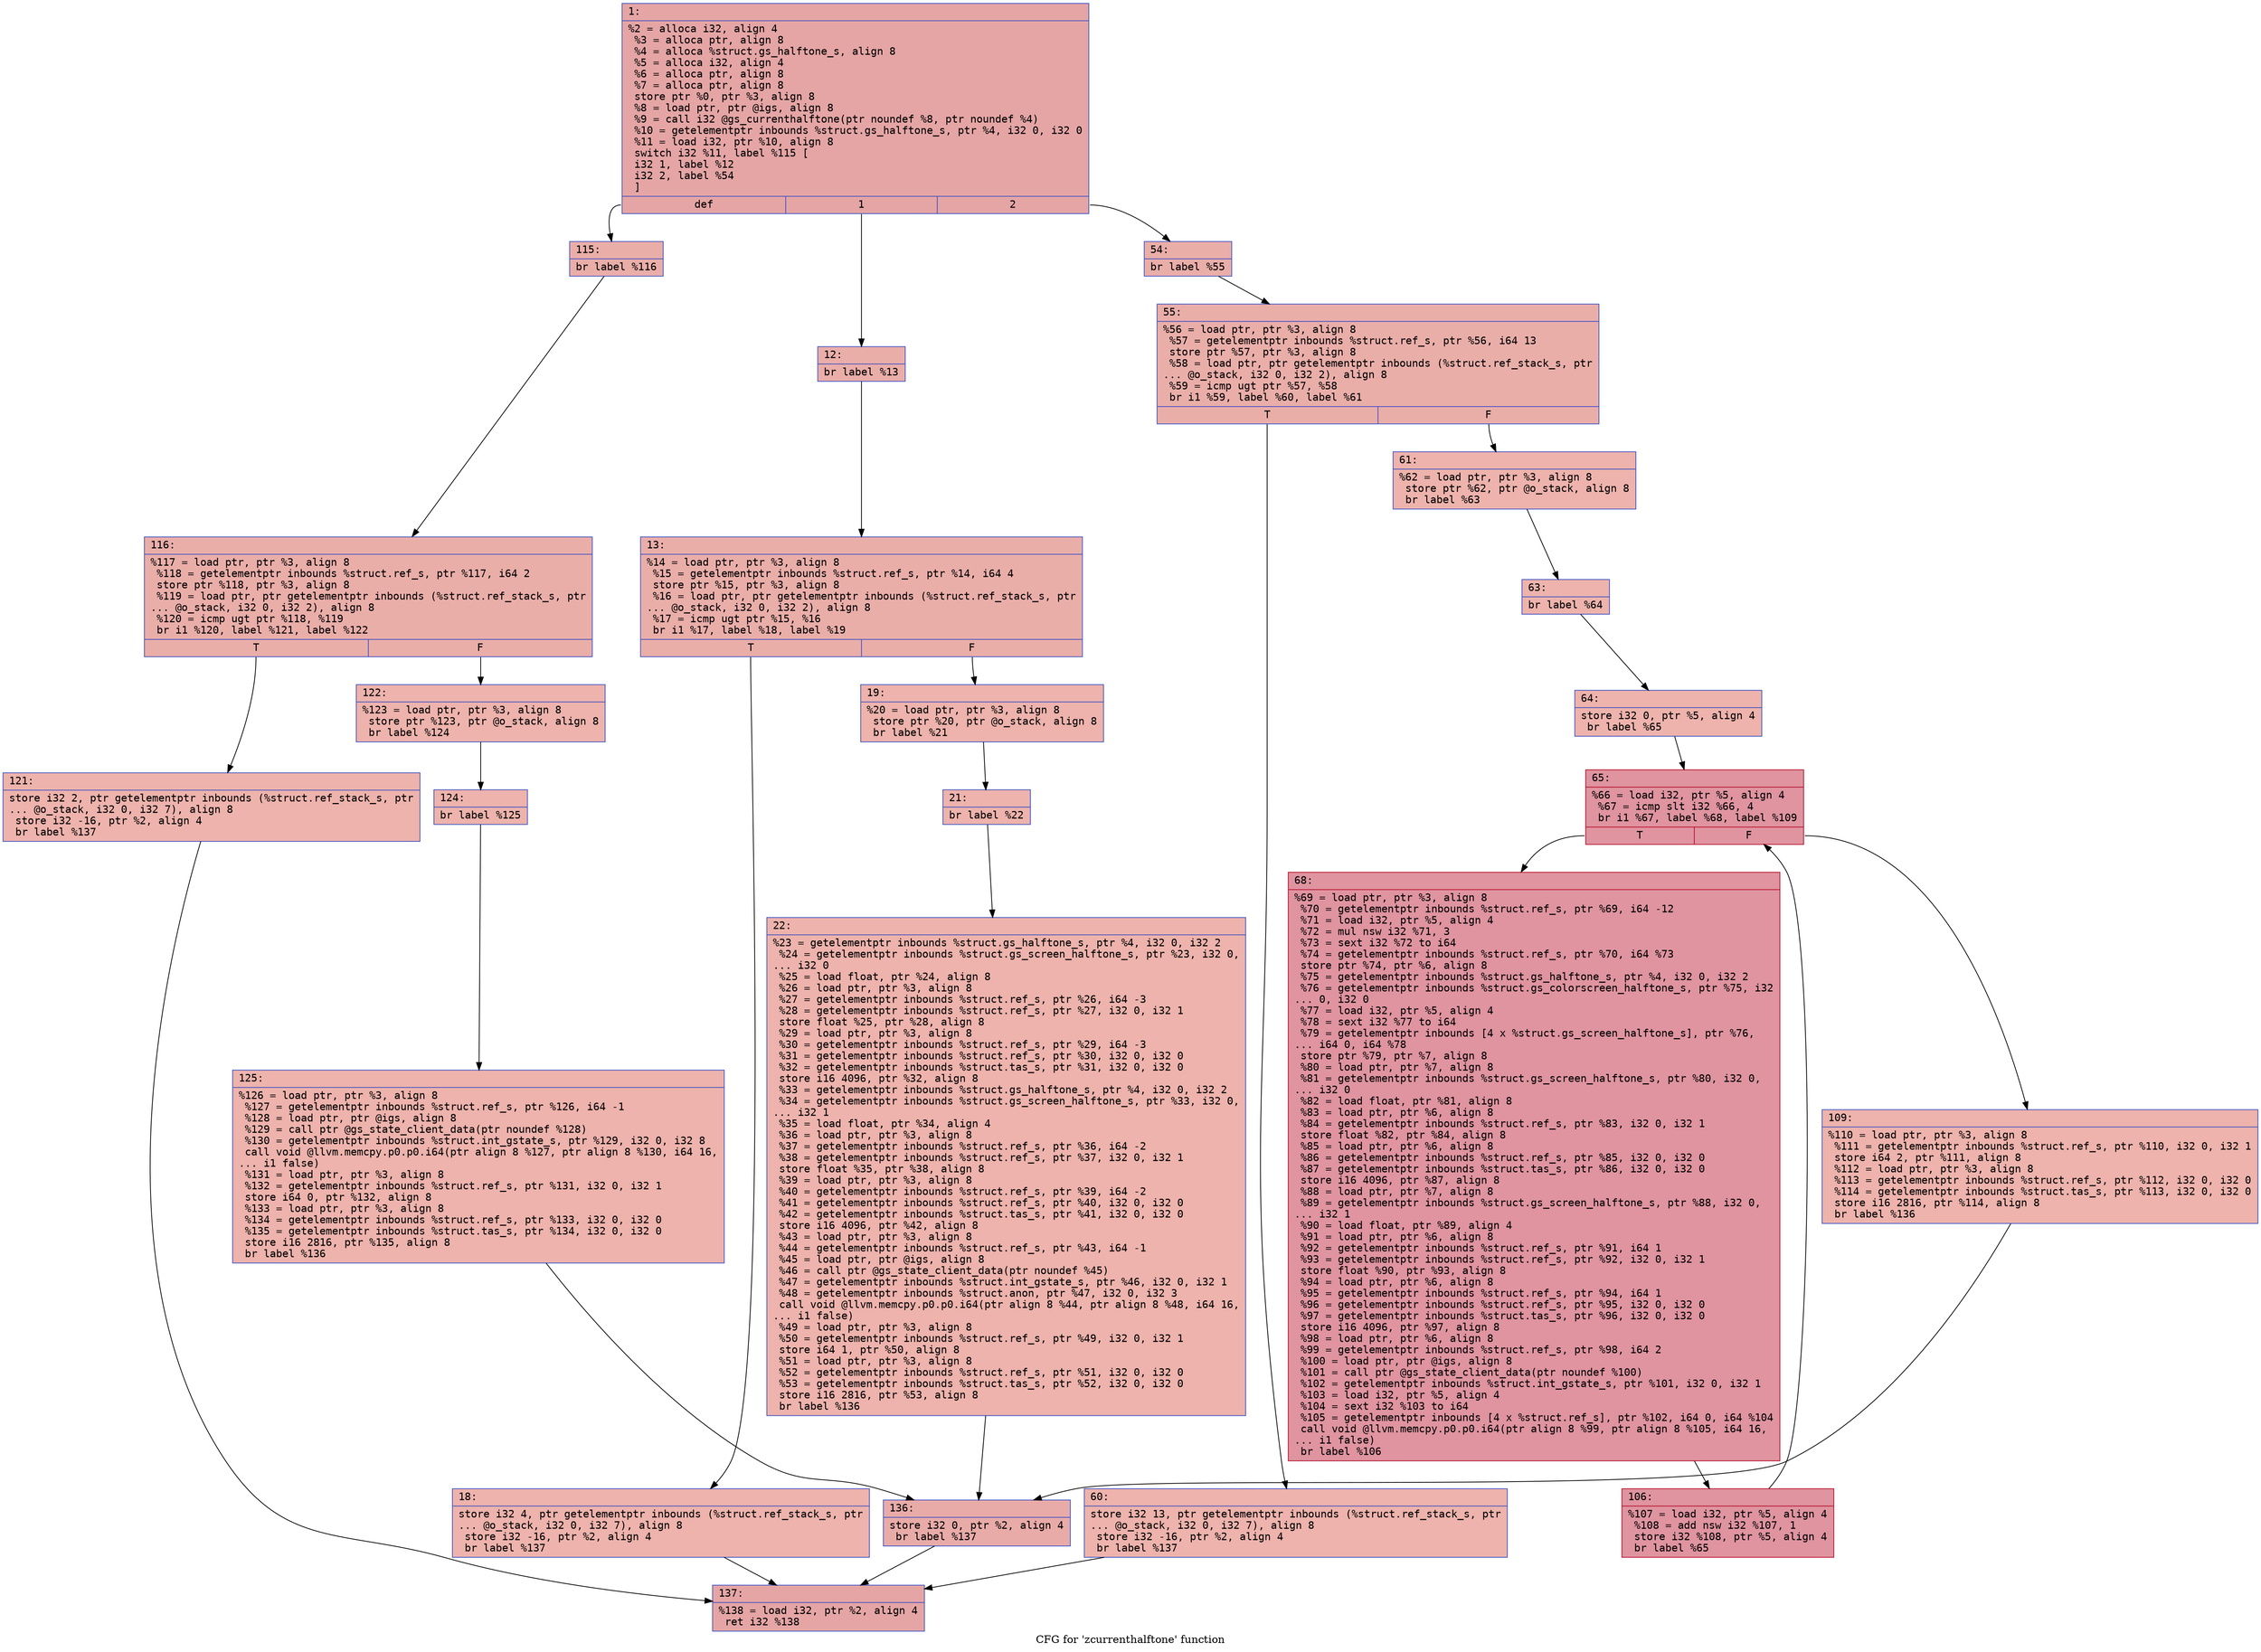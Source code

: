 digraph "CFG for 'zcurrenthalftone' function" {
	label="CFG for 'zcurrenthalftone' function";

	Node0x6000033b59a0 [shape=record,color="#3d50c3ff", style=filled, fillcolor="#c5333470" fontname="Courier",label="{1:\l|  %2 = alloca i32, align 4\l  %3 = alloca ptr, align 8\l  %4 = alloca %struct.gs_halftone_s, align 8\l  %5 = alloca i32, align 4\l  %6 = alloca ptr, align 8\l  %7 = alloca ptr, align 8\l  store ptr %0, ptr %3, align 8\l  %8 = load ptr, ptr @igs, align 8\l  %9 = call i32 @gs_currenthalftone(ptr noundef %8, ptr noundef %4)\l  %10 = getelementptr inbounds %struct.gs_halftone_s, ptr %4, i32 0, i32 0\l  %11 = load i32, ptr %10, align 8\l  switch i32 %11, label %115 [\l    i32 1, label %12\l    i32 2, label %54\l  ]\l|{<s0>def|<s1>1|<s2>2}}"];
	Node0x6000033b59a0:s0 -> Node0x6000033b5ef0[tooltip="1 -> 115\nProbability 33.33%" ];
	Node0x6000033b59a0:s1 -> Node0x6000033b59f0[tooltip="1 -> 12\nProbability 33.33%" ];
	Node0x6000033b59a0:s2 -> Node0x6000033b5bd0[tooltip="1 -> 54\nProbability 33.33%" ];
	Node0x6000033b59f0 [shape=record,color="#3d50c3ff", style=filled, fillcolor="#d0473d70" fontname="Courier",label="{12:\l|  br label %13\l}"];
	Node0x6000033b59f0 -> Node0x6000033b5a40[tooltip="12 -> 13\nProbability 100.00%" ];
	Node0x6000033b5a40 [shape=record,color="#3d50c3ff", style=filled, fillcolor="#d0473d70" fontname="Courier",label="{13:\l|  %14 = load ptr, ptr %3, align 8\l  %15 = getelementptr inbounds %struct.ref_s, ptr %14, i64 4\l  store ptr %15, ptr %3, align 8\l  %16 = load ptr, ptr getelementptr inbounds (%struct.ref_stack_s, ptr\l... @o_stack, i32 0, i32 2), align 8\l  %17 = icmp ugt ptr %15, %16\l  br i1 %17, label %18, label %19\l|{<s0>T|<s1>F}}"];
	Node0x6000033b5a40:s0 -> Node0x6000033b5a90[tooltip="13 -> 18\nProbability 50.00%" ];
	Node0x6000033b5a40:s1 -> Node0x6000033b5ae0[tooltip="13 -> 19\nProbability 50.00%" ];
	Node0x6000033b5a90 [shape=record,color="#3d50c3ff", style=filled, fillcolor="#d6524470" fontname="Courier",label="{18:\l|  store i32 4, ptr getelementptr inbounds (%struct.ref_stack_s, ptr\l... @o_stack, i32 0, i32 7), align 8\l  store i32 -16, ptr %2, align 4\l  br label %137\l}"];
	Node0x6000033b5a90 -> Node0x6000033b6120[tooltip="18 -> 137\nProbability 100.00%" ];
	Node0x6000033b5ae0 [shape=record,color="#3d50c3ff", style=filled, fillcolor="#d6524470" fontname="Courier",label="{19:\l|  %20 = load ptr, ptr %3, align 8\l  store ptr %20, ptr @o_stack, align 8\l  br label %21\l}"];
	Node0x6000033b5ae0 -> Node0x6000033b5b30[tooltip="19 -> 21\nProbability 100.00%" ];
	Node0x6000033b5b30 [shape=record,color="#3d50c3ff", style=filled, fillcolor="#d6524470" fontname="Courier",label="{21:\l|  br label %22\l}"];
	Node0x6000033b5b30 -> Node0x6000033b5b80[tooltip="21 -> 22\nProbability 100.00%" ];
	Node0x6000033b5b80 [shape=record,color="#3d50c3ff", style=filled, fillcolor="#d6524470" fontname="Courier",label="{22:\l|  %23 = getelementptr inbounds %struct.gs_halftone_s, ptr %4, i32 0, i32 2\l  %24 = getelementptr inbounds %struct.gs_screen_halftone_s, ptr %23, i32 0,\l... i32 0\l  %25 = load float, ptr %24, align 8\l  %26 = load ptr, ptr %3, align 8\l  %27 = getelementptr inbounds %struct.ref_s, ptr %26, i64 -3\l  %28 = getelementptr inbounds %struct.ref_s, ptr %27, i32 0, i32 1\l  store float %25, ptr %28, align 8\l  %29 = load ptr, ptr %3, align 8\l  %30 = getelementptr inbounds %struct.ref_s, ptr %29, i64 -3\l  %31 = getelementptr inbounds %struct.ref_s, ptr %30, i32 0, i32 0\l  %32 = getelementptr inbounds %struct.tas_s, ptr %31, i32 0, i32 0\l  store i16 4096, ptr %32, align 8\l  %33 = getelementptr inbounds %struct.gs_halftone_s, ptr %4, i32 0, i32 2\l  %34 = getelementptr inbounds %struct.gs_screen_halftone_s, ptr %33, i32 0,\l... i32 1\l  %35 = load float, ptr %34, align 4\l  %36 = load ptr, ptr %3, align 8\l  %37 = getelementptr inbounds %struct.ref_s, ptr %36, i64 -2\l  %38 = getelementptr inbounds %struct.ref_s, ptr %37, i32 0, i32 1\l  store float %35, ptr %38, align 8\l  %39 = load ptr, ptr %3, align 8\l  %40 = getelementptr inbounds %struct.ref_s, ptr %39, i64 -2\l  %41 = getelementptr inbounds %struct.ref_s, ptr %40, i32 0, i32 0\l  %42 = getelementptr inbounds %struct.tas_s, ptr %41, i32 0, i32 0\l  store i16 4096, ptr %42, align 8\l  %43 = load ptr, ptr %3, align 8\l  %44 = getelementptr inbounds %struct.ref_s, ptr %43, i64 -1\l  %45 = load ptr, ptr @igs, align 8\l  %46 = call ptr @gs_state_client_data(ptr noundef %45)\l  %47 = getelementptr inbounds %struct.int_gstate_s, ptr %46, i32 0, i32 1\l  %48 = getelementptr inbounds %struct.anon, ptr %47, i32 0, i32 3\l  call void @llvm.memcpy.p0.p0.i64(ptr align 8 %44, ptr align 8 %48, i64 16,\l... i1 false)\l  %49 = load ptr, ptr %3, align 8\l  %50 = getelementptr inbounds %struct.ref_s, ptr %49, i32 0, i32 1\l  store i64 1, ptr %50, align 8\l  %51 = load ptr, ptr %3, align 8\l  %52 = getelementptr inbounds %struct.ref_s, ptr %51, i32 0, i32 0\l  %53 = getelementptr inbounds %struct.tas_s, ptr %52, i32 0, i32 0\l  store i16 2816, ptr %53, align 8\l  br label %136\l}"];
	Node0x6000033b5b80 -> Node0x6000033b60d0[tooltip="22 -> 136\nProbability 100.00%" ];
	Node0x6000033b5bd0 [shape=record,color="#3d50c3ff", style=filled, fillcolor="#d0473d70" fontname="Courier",label="{54:\l|  br label %55\l}"];
	Node0x6000033b5bd0 -> Node0x6000033b5c20[tooltip="54 -> 55\nProbability 100.00%" ];
	Node0x6000033b5c20 [shape=record,color="#3d50c3ff", style=filled, fillcolor="#d0473d70" fontname="Courier",label="{55:\l|  %56 = load ptr, ptr %3, align 8\l  %57 = getelementptr inbounds %struct.ref_s, ptr %56, i64 13\l  store ptr %57, ptr %3, align 8\l  %58 = load ptr, ptr getelementptr inbounds (%struct.ref_stack_s, ptr\l... @o_stack, i32 0, i32 2), align 8\l  %59 = icmp ugt ptr %57, %58\l  br i1 %59, label %60, label %61\l|{<s0>T|<s1>F}}"];
	Node0x6000033b5c20:s0 -> Node0x6000033b5c70[tooltip="55 -> 60\nProbability 50.00%" ];
	Node0x6000033b5c20:s1 -> Node0x6000033b5cc0[tooltip="55 -> 61\nProbability 50.00%" ];
	Node0x6000033b5c70 [shape=record,color="#3d50c3ff", style=filled, fillcolor="#d6524470" fontname="Courier",label="{60:\l|  store i32 13, ptr getelementptr inbounds (%struct.ref_stack_s, ptr\l... @o_stack, i32 0, i32 7), align 8\l  store i32 -16, ptr %2, align 4\l  br label %137\l}"];
	Node0x6000033b5c70 -> Node0x6000033b6120[tooltip="60 -> 137\nProbability 100.00%" ];
	Node0x6000033b5cc0 [shape=record,color="#3d50c3ff", style=filled, fillcolor="#d6524470" fontname="Courier",label="{61:\l|  %62 = load ptr, ptr %3, align 8\l  store ptr %62, ptr @o_stack, align 8\l  br label %63\l}"];
	Node0x6000033b5cc0 -> Node0x6000033b5d10[tooltip="61 -> 63\nProbability 100.00%" ];
	Node0x6000033b5d10 [shape=record,color="#3d50c3ff", style=filled, fillcolor="#d6524470" fontname="Courier",label="{63:\l|  br label %64\l}"];
	Node0x6000033b5d10 -> Node0x6000033b5d60[tooltip="63 -> 64\nProbability 100.00%" ];
	Node0x6000033b5d60 [shape=record,color="#3d50c3ff", style=filled, fillcolor="#d6524470" fontname="Courier",label="{64:\l|  store i32 0, ptr %5, align 4\l  br label %65\l}"];
	Node0x6000033b5d60 -> Node0x6000033b5db0[tooltip="64 -> 65\nProbability 100.00%" ];
	Node0x6000033b5db0 [shape=record,color="#b70d28ff", style=filled, fillcolor="#b70d2870" fontname="Courier",label="{65:\l|  %66 = load i32, ptr %5, align 4\l  %67 = icmp slt i32 %66, 4\l  br i1 %67, label %68, label %109\l|{<s0>T|<s1>F}}"];
	Node0x6000033b5db0:s0 -> Node0x6000033b5e00[tooltip="65 -> 68\nProbability 96.88%" ];
	Node0x6000033b5db0:s1 -> Node0x6000033b5ea0[tooltip="65 -> 109\nProbability 3.12%" ];
	Node0x6000033b5e00 [shape=record,color="#b70d28ff", style=filled, fillcolor="#b70d2870" fontname="Courier",label="{68:\l|  %69 = load ptr, ptr %3, align 8\l  %70 = getelementptr inbounds %struct.ref_s, ptr %69, i64 -12\l  %71 = load i32, ptr %5, align 4\l  %72 = mul nsw i32 %71, 3\l  %73 = sext i32 %72 to i64\l  %74 = getelementptr inbounds %struct.ref_s, ptr %70, i64 %73\l  store ptr %74, ptr %6, align 8\l  %75 = getelementptr inbounds %struct.gs_halftone_s, ptr %4, i32 0, i32 2\l  %76 = getelementptr inbounds %struct.gs_colorscreen_halftone_s, ptr %75, i32\l... 0, i32 0\l  %77 = load i32, ptr %5, align 4\l  %78 = sext i32 %77 to i64\l  %79 = getelementptr inbounds [4 x %struct.gs_screen_halftone_s], ptr %76,\l... i64 0, i64 %78\l  store ptr %79, ptr %7, align 8\l  %80 = load ptr, ptr %7, align 8\l  %81 = getelementptr inbounds %struct.gs_screen_halftone_s, ptr %80, i32 0,\l... i32 0\l  %82 = load float, ptr %81, align 8\l  %83 = load ptr, ptr %6, align 8\l  %84 = getelementptr inbounds %struct.ref_s, ptr %83, i32 0, i32 1\l  store float %82, ptr %84, align 8\l  %85 = load ptr, ptr %6, align 8\l  %86 = getelementptr inbounds %struct.ref_s, ptr %85, i32 0, i32 0\l  %87 = getelementptr inbounds %struct.tas_s, ptr %86, i32 0, i32 0\l  store i16 4096, ptr %87, align 8\l  %88 = load ptr, ptr %7, align 8\l  %89 = getelementptr inbounds %struct.gs_screen_halftone_s, ptr %88, i32 0,\l... i32 1\l  %90 = load float, ptr %89, align 4\l  %91 = load ptr, ptr %6, align 8\l  %92 = getelementptr inbounds %struct.ref_s, ptr %91, i64 1\l  %93 = getelementptr inbounds %struct.ref_s, ptr %92, i32 0, i32 1\l  store float %90, ptr %93, align 8\l  %94 = load ptr, ptr %6, align 8\l  %95 = getelementptr inbounds %struct.ref_s, ptr %94, i64 1\l  %96 = getelementptr inbounds %struct.ref_s, ptr %95, i32 0, i32 0\l  %97 = getelementptr inbounds %struct.tas_s, ptr %96, i32 0, i32 0\l  store i16 4096, ptr %97, align 8\l  %98 = load ptr, ptr %6, align 8\l  %99 = getelementptr inbounds %struct.ref_s, ptr %98, i64 2\l  %100 = load ptr, ptr @igs, align 8\l  %101 = call ptr @gs_state_client_data(ptr noundef %100)\l  %102 = getelementptr inbounds %struct.int_gstate_s, ptr %101, i32 0, i32 1\l  %103 = load i32, ptr %5, align 4\l  %104 = sext i32 %103 to i64\l  %105 = getelementptr inbounds [4 x %struct.ref_s], ptr %102, i64 0, i64 %104\l  call void @llvm.memcpy.p0.p0.i64(ptr align 8 %99, ptr align 8 %105, i64 16,\l... i1 false)\l  br label %106\l}"];
	Node0x6000033b5e00 -> Node0x6000033b5e50[tooltip="68 -> 106\nProbability 100.00%" ];
	Node0x6000033b5e50 [shape=record,color="#b70d28ff", style=filled, fillcolor="#b70d2870" fontname="Courier",label="{106:\l|  %107 = load i32, ptr %5, align 4\l  %108 = add nsw i32 %107, 1\l  store i32 %108, ptr %5, align 4\l  br label %65\l}"];
	Node0x6000033b5e50 -> Node0x6000033b5db0[tooltip="106 -> 65\nProbability 100.00%" ];
	Node0x6000033b5ea0 [shape=record,color="#3d50c3ff", style=filled, fillcolor="#d6524470" fontname="Courier",label="{109:\l|  %110 = load ptr, ptr %3, align 8\l  %111 = getelementptr inbounds %struct.ref_s, ptr %110, i32 0, i32 1\l  store i64 2, ptr %111, align 8\l  %112 = load ptr, ptr %3, align 8\l  %113 = getelementptr inbounds %struct.ref_s, ptr %112, i32 0, i32 0\l  %114 = getelementptr inbounds %struct.tas_s, ptr %113, i32 0, i32 0\l  store i16 2816, ptr %114, align 8\l  br label %136\l}"];
	Node0x6000033b5ea0 -> Node0x6000033b60d0[tooltip="109 -> 136\nProbability 100.00%" ];
	Node0x6000033b5ef0 [shape=record,color="#3d50c3ff", style=filled, fillcolor="#d0473d70" fontname="Courier",label="{115:\l|  br label %116\l}"];
	Node0x6000033b5ef0 -> Node0x6000033b5f40[tooltip="115 -> 116\nProbability 100.00%" ];
	Node0x6000033b5f40 [shape=record,color="#3d50c3ff", style=filled, fillcolor="#d0473d70" fontname="Courier",label="{116:\l|  %117 = load ptr, ptr %3, align 8\l  %118 = getelementptr inbounds %struct.ref_s, ptr %117, i64 2\l  store ptr %118, ptr %3, align 8\l  %119 = load ptr, ptr getelementptr inbounds (%struct.ref_stack_s, ptr\l... @o_stack, i32 0, i32 2), align 8\l  %120 = icmp ugt ptr %118, %119\l  br i1 %120, label %121, label %122\l|{<s0>T|<s1>F}}"];
	Node0x6000033b5f40:s0 -> Node0x6000033b5f90[tooltip="116 -> 121\nProbability 50.00%" ];
	Node0x6000033b5f40:s1 -> Node0x6000033b5fe0[tooltip="116 -> 122\nProbability 50.00%" ];
	Node0x6000033b5f90 [shape=record,color="#3d50c3ff", style=filled, fillcolor="#d6524470" fontname="Courier",label="{121:\l|  store i32 2, ptr getelementptr inbounds (%struct.ref_stack_s, ptr\l... @o_stack, i32 0, i32 7), align 8\l  store i32 -16, ptr %2, align 4\l  br label %137\l}"];
	Node0x6000033b5f90 -> Node0x6000033b6120[tooltip="121 -> 137\nProbability 100.00%" ];
	Node0x6000033b5fe0 [shape=record,color="#3d50c3ff", style=filled, fillcolor="#d6524470" fontname="Courier",label="{122:\l|  %123 = load ptr, ptr %3, align 8\l  store ptr %123, ptr @o_stack, align 8\l  br label %124\l}"];
	Node0x6000033b5fe0 -> Node0x6000033b6030[tooltip="122 -> 124\nProbability 100.00%" ];
	Node0x6000033b6030 [shape=record,color="#3d50c3ff", style=filled, fillcolor="#d6524470" fontname="Courier",label="{124:\l|  br label %125\l}"];
	Node0x6000033b6030 -> Node0x6000033b6080[tooltip="124 -> 125\nProbability 100.00%" ];
	Node0x6000033b6080 [shape=record,color="#3d50c3ff", style=filled, fillcolor="#d6524470" fontname="Courier",label="{125:\l|  %126 = load ptr, ptr %3, align 8\l  %127 = getelementptr inbounds %struct.ref_s, ptr %126, i64 -1\l  %128 = load ptr, ptr @igs, align 8\l  %129 = call ptr @gs_state_client_data(ptr noundef %128)\l  %130 = getelementptr inbounds %struct.int_gstate_s, ptr %129, i32 0, i32 8\l  call void @llvm.memcpy.p0.p0.i64(ptr align 8 %127, ptr align 8 %130, i64 16,\l... i1 false)\l  %131 = load ptr, ptr %3, align 8\l  %132 = getelementptr inbounds %struct.ref_s, ptr %131, i32 0, i32 1\l  store i64 0, ptr %132, align 8\l  %133 = load ptr, ptr %3, align 8\l  %134 = getelementptr inbounds %struct.ref_s, ptr %133, i32 0, i32 0\l  %135 = getelementptr inbounds %struct.tas_s, ptr %134, i32 0, i32 0\l  store i16 2816, ptr %135, align 8\l  br label %136\l}"];
	Node0x6000033b6080 -> Node0x6000033b60d0[tooltip="125 -> 136\nProbability 100.00%" ];
	Node0x6000033b60d0 [shape=record,color="#3d50c3ff", style=filled, fillcolor="#cc403a70" fontname="Courier",label="{136:\l|  store i32 0, ptr %2, align 4\l  br label %137\l}"];
	Node0x6000033b60d0 -> Node0x6000033b6120[tooltip="136 -> 137\nProbability 100.00%" ];
	Node0x6000033b6120 [shape=record,color="#3d50c3ff", style=filled, fillcolor="#c5333470" fontname="Courier",label="{137:\l|  %138 = load i32, ptr %2, align 4\l  ret i32 %138\l}"];
}
